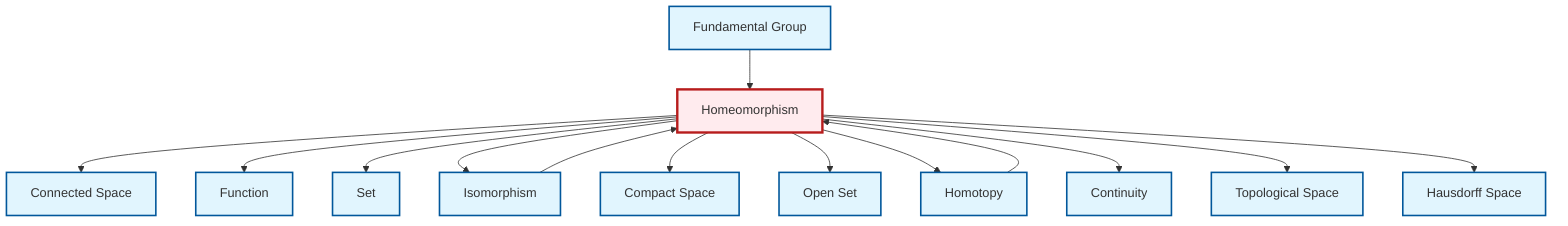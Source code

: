 graph TD
    classDef definition fill:#e1f5fe,stroke:#01579b,stroke-width:2px
    classDef theorem fill:#f3e5f5,stroke:#4a148c,stroke-width:2px
    classDef axiom fill:#fff3e0,stroke:#e65100,stroke-width:2px
    classDef example fill:#e8f5e9,stroke:#1b5e20,stroke-width:2px
    classDef current fill:#ffebee,stroke:#b71c1c,stroke-width:3px
    def-open-set["Open Set"]:::definition
    def-topological-space["Topological Space"]:::definition
    def-hausdorff["Hausdorff Space"]:::definition
    def-function["Function"]:::definition
    def-fundamental-group["Fundamental Group"]:::definition
    def-compact["Compact Space"]:::definition
    def-homeomorphism["Homeomorphism"]:::definition
    def-homotopy["Homotopy"]:::definition
    def-connected["Connected Space"]:::definition
    def-set["Set"]:::definition
    def-continuity["Continuity"]:::definition
    def-isomorphism["Isomorphism"]:::definition
    def-homeomorphism --> def-connected
    def-homeomorphism --> def-function
    def-homeomorphism --> def-set
    def-homotopy --> def-homeomorphism
    def-homeomorphism --> def-isomorphism
    def-homeomorphism --> def-compact
    def-fundamental-group --> def-homeomorphism
    def-isomorphism --> def-homeomorphism
    def-homeomorphism --> def-open-set
    def-homeomorphism --> def-homotopy
    def-homeomorphism --> def-continuity
    def-homeomorphism --> def-topological-space
    def-homeomorphism --> def-hausdorff
    class def-homeomorphism current